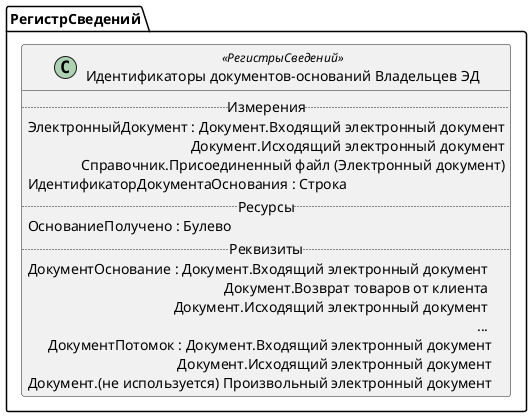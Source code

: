 ﻿@startuml ИдентификаторыДокументовОснованийВладельцевЭД
'!include templates.wsd
'..\include templates.wsd
class РегистрСведений.ИдентификаторыДокументовОснованийВладельцевЭД as "Идентификаторы документов-оснований Владельцев ЭД" <<РегистрыСведений>>
{
..Измерения..
ЭлектронныйДокумент : Документ.Входящий электронный документ\rДокумент.Исходящий электронный документ\rСправочник.Присоединенный файл (Электронный документ)
ИдентификаторДокументаОснования : Строка
..Ресурсы..
ОснованиеПолучено : Булево
..Реквизиты..
ДокументОснование : Документ.Входящий электронный документ\rДокумент.Возврат товаров от клиента\rДокумент.Исходящий электронный документ\r...
ДокументПотомок : Документ.Входящий электронный документ\rДокумент.Исходящий электронный документ\rДокумент.(не используется) Произвольный электронный документ
}
@enduml
